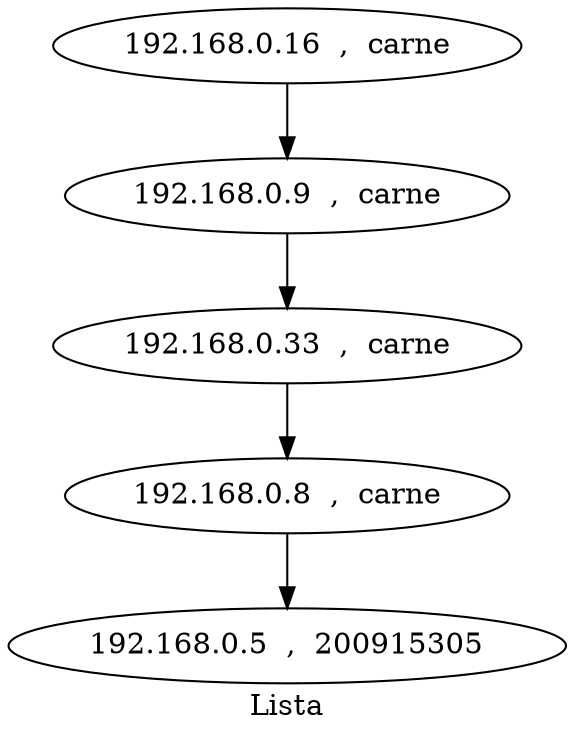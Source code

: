 digraph Lista{
label = "Lista"

	Node0[label = "192.168.0.16  ,  carne"];
	Node1[label = "192.168.0.9  ,  carne"];
	Node2[label = "192.168.0.33  ,  carne"];
	Node3[label = "192.168.0.8  ,  carne"];
	Node4[label = "192.168.0.5  ,  200915305"];

	Node0 -> Node1;
	Node1 -> Node2;
	Node2 -> Node3;
	Node3 -> Node4;
}